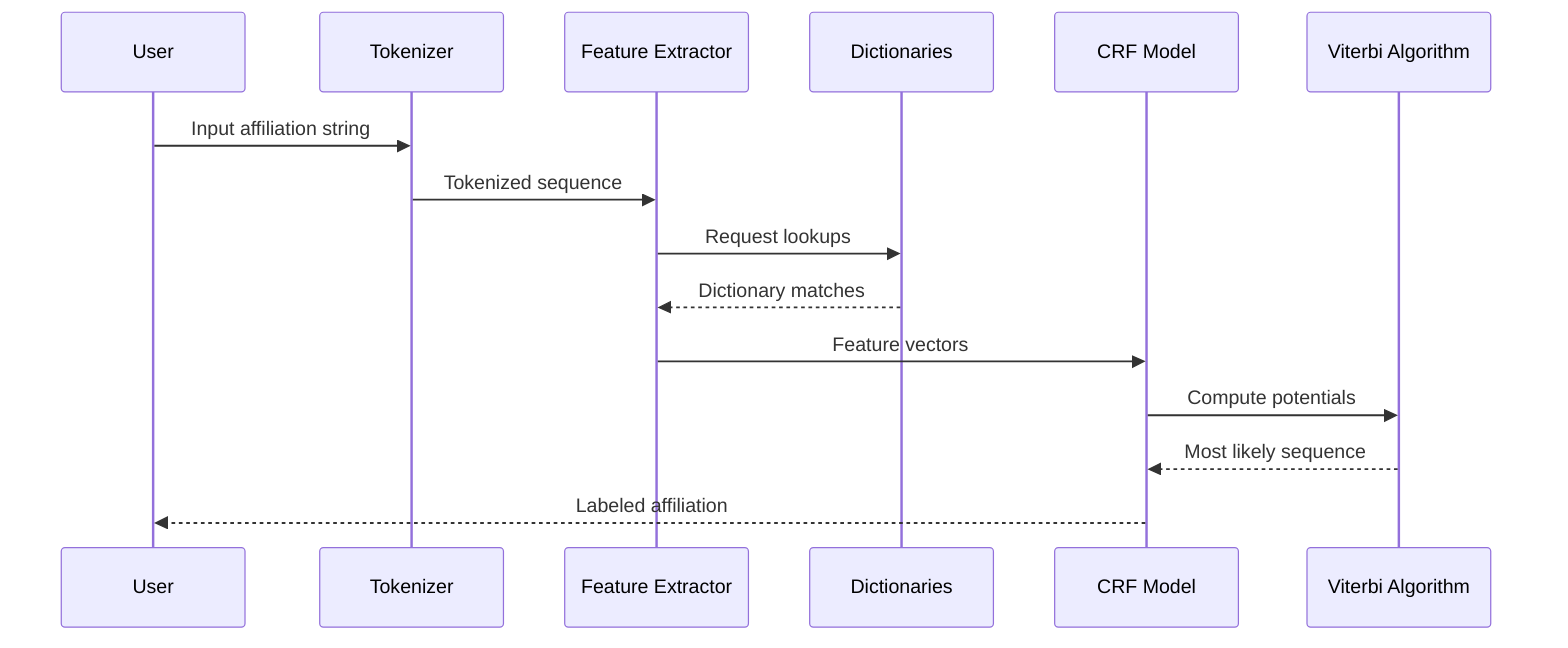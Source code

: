 sequenceDiagram
    participant U as User
    participant T as Tokenizer
    participant F as Feature Extractor
    participant D as Dictionaries
    participant M as CRF Model
    participant V as Viterbi Algorithm

    U->>T: Input affiliation string
    T->>F: Tokenized sequence
    F->>D: Request lookups
    D-->>F: Dictionary matches
    F->>M: Feature vectors
    M->>V: Compute potentials
    V-->>M: Most likely sequence
    M-->>U: Labeled affiliation